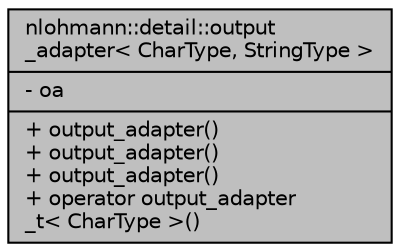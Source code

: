 digraph "nlohmann::detail::output_adapter&lt; CharType, StringType &gt;"
{
 // INTERACTIVE_SVG=YES
 // LATEX_PDF_SIZE
  edge [fontname="Helvetica",fontsize="10",labelfontname="Helvetica",labelfontsize="10"];
  node [fontname="Helvetica",fontsize="10",shape=record];
  Node1 [label="{nlohmann::detail::output\l_adapter\< CharType, StringType \>\n|- oa\l|+ output_adapter()\l+ output_adapter()\l+ output_adapter()\l+ operator output_adapter\l_t\< CharType \>()\l}",height=0.2,width=0.4,color="black", fillcolor="grey75", style="filled", fontcolor="black",tooltip=" "];
}
